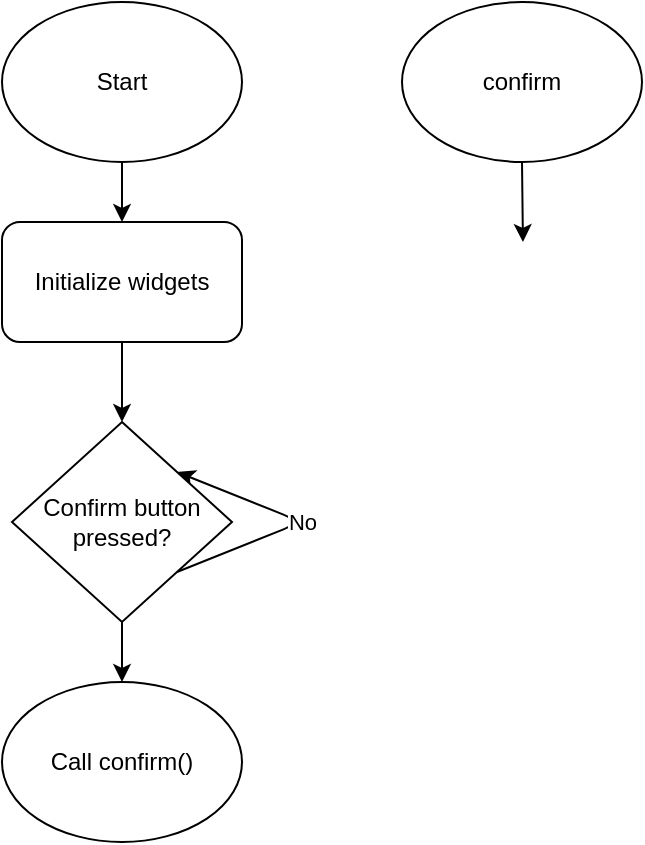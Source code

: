 <mxfile>
    <diagram id="Hs7BVYGc8rsAupaPxcRX" name="Page-1">
        <mxGraphModel dx="676" dy="587" grid="1" gridSize="10" guides="1" tooltips="1" connect="1" arrows="1" fold="1" page="1" pageScale="1" pageWidth="1920" pageHeight="1200" math="0" shadow="0">
            <root>
                <mxCell id="0"/>
                <mxCell id="1" parent="0"/>
                <mxCell id="4" style="edgeStyle=none;html=1;exitX=0.5;exitY=1;exitDx=0;exitDy=0;entryX=0.5;entryY=0;entryDx=0;entryDy=0;" edge="1" parent="1" source="2" target="3">
                    <mxGeometry relative="1" as="geometry"/>
                </mxCell>
                <mxCell id="2" value="Start" style="ellipse;whiteSpace=wrap;html=1;" vertex="1" parent="1">
                    <mxGeometry x="40" y="60" width="120" height="80" as="geometry"/>
                </mxCell>
                <mxCell id="5" style="edgeStyle=none;html=1;exitX=0.5;exitY=1;exitDx=0;exitDy=0;" edge="1" parent="1" source="3" target="6">
                    <mxGeometry relative="1" as="geometry">
                        <mxPoint x="100" y="280" as="targetPoint"/>
                    </mxGeometry>
                </mxCell>
                <mxCell id="3" value="Initialize widgets" style="rounded=1;whiteSpace=wrap;html=1;" vertex="1" parent="1">
                    <mxGeometry x="40" y="170" width="120" height="60" as="geometry"/>
                </mxCell>
                <mxCell id="7" value="No" style="edgeStyle=none;html=1;exitX=1;exitY=1;exitDx=0;exitDy=0;entryX=1;entryY=0;entryDx=0;entryDy=0;" edge="1" parent="1" source="6" target="6">
                    <mxGeometry relative="1" as="geometry">
                        <mxPoint x="210" y="320" as="targetPoint"/>
                        <Array as="points">
                            <mxPoint x="190" y="320"/>
                        </Array>
                    </mxGeometry>
                </mxCell>
                <mxCell id="8" style="edgeStyle=none;html=1;exitX=0.5;exitY=1;exitDx=0;exitDy=0;" edge="1" parent="1" source="6" target="10">
                    <mxGeometry relative="1" as="geometry">
                        <mxPoint x="100" y="410" as="targetPoint"/>
                    </mxGeometry>
                </mxCell>
                <mxCell id="6" value="Confirm button pressed?" style="rhombus;whiteSpace=wrap;html=1;" vertex="1" parent="1">
                    <mxGeometry x="45" y="270" width="110" height="100" as="geometry"/>
                </mxCell>
                <mxCell id="10" value="Call confirm()" style="ellipse;whiteSpace=wrap;html=1;" vertex="1" parent="1">
                    <mxGeometry x="40" y="400" width="120" height="80" as="geometry"/>
                </mxCell>
                <mxCell id="12" style="edgeStyle=none;html=1;exitX=0.5;exitY=1;exitDx=0;exitDy=0;" edge="1" parent="1" source="11">
                    <mxGeometry relative="1" as="geometry">
                        <mxPoint x="300.471" y="180.0" as="targetPoint"/>
                    </mxGeometry>
                </mxCell>
                <mxCell id="11" value="confirm" style="ellipse;whiteSpace=wrap;html=1;" vertex="1" parent="1">
                    <mxGeometry x="240" y="60" width="120" height="80" as="geometry"/>
                </mxCell>
            </root>
        </mxGraphModel>
    </diagram>
</mxfile>